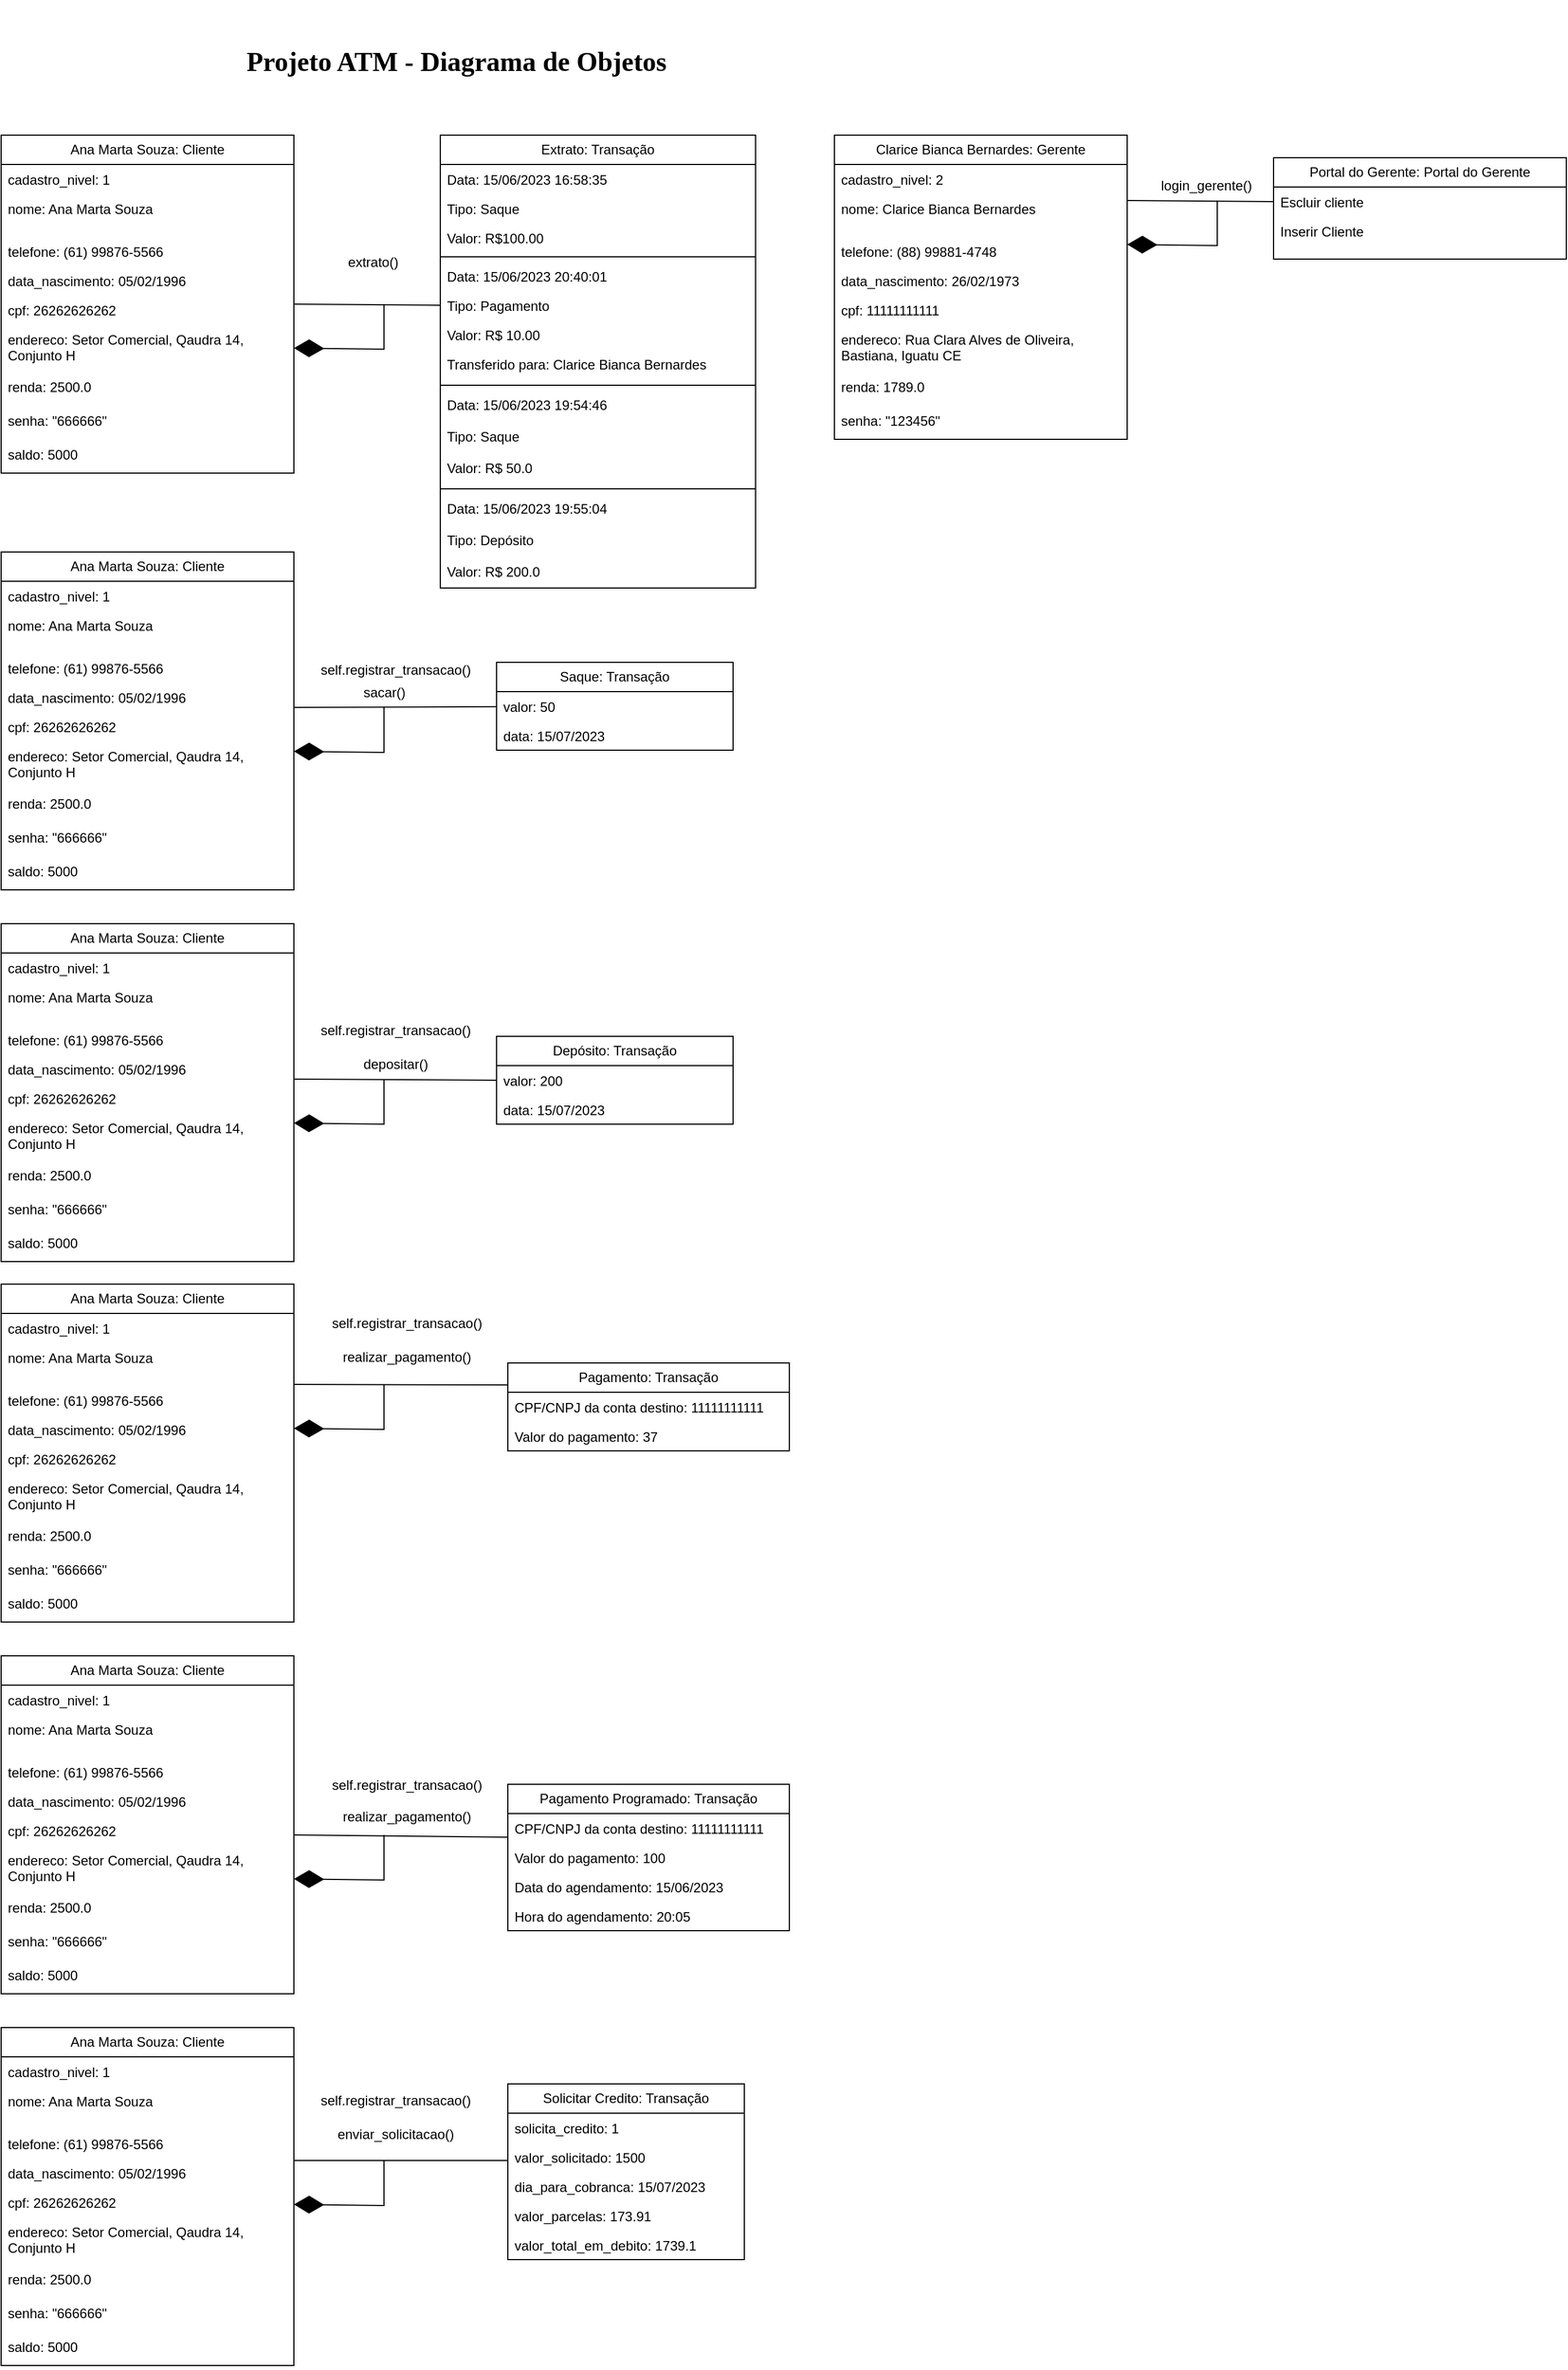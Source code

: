 <mxfile version="21.3.4" type="github">
  <diagram name="Página-1" id="adhc-KstXMqRdrv42Fe_">
    <mxGraphModel dx="1258" dy="483" grid="1" gridSize="10" guides="1" tooltips="1" connect="1" arrows="1" fold="1" page="1" pageScale="1" pageWidth="827" pageHeight="1169" math="0" shadow="0">
      <root>
        <mxCell id="0" />
        <mxCell id="1" parent="0" />
        <mxCell id="uddF3iHvP1fZJk8_ECZJ-1" value="Ana Marta Souza: Cliente" style="swimlane;fontStyle=0;childLayout=stackLayout;horizontal=1;startSize=26;fillColor=none;horizontalStack=0;resizeParent=1;resizeParentMax=0;resizeLast=0;collapsible=1;marginBottom=0;whiteSpace=wrap;html=1;" parent="1" vertex="1">
          <mxGeometry x="10" y="160" width="260" height="300" as="geometry" />
        </mxCell>
        <mxCell id="uddF3iHvP1fZJk8_ECZJ-2" value="cadastro_nivel: 1" style="text;strokeColor=none;fillColor=none;align=left;verticalAlign=top;spacingLeft=4;spacingRight=4;overflow=hidden;rotatable=0;points=[[0,0.5],[1,0.5]];portConstraint=eastwest;whiteSpace=wrap;html=1;" parent="uddF3iHvP1fZJk8_ECZJ-1" vertex="1">
          <mxGeometry y="26" width="260" height="26" as="geometry" />
        </mxCell>
        <mxCell id="uddF3iHvP1fZJk8_ECZJ-3" value="nome: Ana Marta Souza" style="text;strokeColor=none;fillColor=none;align=left;verticalAlign=top;spacingLeft=4;spacingRight=4;overflow=hidden;rotatable=0;points=[[0,0.5],[1,0.5]];portConstraint=eastwest;whiteSpace=wrap;html=1;" parent="uddF3iHvP1fZJk8_ECZJ-1" vertex="1">
          <mxGeometry y="52" width="260" height="38" as="geometry" />
        </mxCell>
        <mxCell id="uddF3iHvP1fZJk8_ECZJ-4" value="telefone: (61) 99876-5566" style="text;strokeColor=none;fillColor=none;align=left;verticalAlign=top;spacingLeft=4;spacingRight=4;overflow=hidden;rotatable=0;points=[[0,0.5],[1,0.5]];portConstraint=eastwest;whiteSpace=wrap;html=1;" parent="uddF3iHvP1fZJk8_ECZJ-1" vertex="1">
          <mxGeometry y="90" width="260" height="26" as="geometry" />
        </mxCell>
        <mxCell id="uddF3iHvP1fZJk8_ECZJ-5" value="data_nascimento: 05/02/1996" style="text;strokeColor=none;fillColor=none;align=left;verticalAlign=top;spacingLeft=4;spacingRight=4;overflow=hidden;rotatable=0;points=[[0,0.5],[1,0.5]];portConstraint=eastwest;whiteSpace=wrap;html=1;" parent="uddF3iHvP1fZJk8_ECZJ-1" vertex="1">
          <mxGeometry y="116" width="260" height="26" as="geometry" />
        </mxCell>
        <mxCell id="uddF3iHvP1fZJk8_ECZJ-6" value="cpf: 26262626262" style="text;strokeColor=none;fillColor=none;align=left;verticalAlign=top;spacingLeft=4;spacingRight=4;overflow=hidden;rotatable=0;points=[[0,0.5],[1,0.5]];portConstraint=eastwest;whiteSpace=wrap;html=1;" parent="uddF3iHvP1fZJk8_ECZJ-1" vertex="1">
          <mxGeometry y="142" width="260" height="26" as="geometry" />
        </mxCell>
        <mxCell id="XXJij9ZSD5ofC9QxEAx--56" value="endereco: Setor Comercial, Qaudra 14, Conjunto H" style="text;strokeColor=none;fillColor=none;align=left;verticalAlign=top;spacingLeft=4;spacingRight=4;overflow=hidden;rotatable=0;points=[[0,0.5],[1,0.5]];portConstraint=eastwest;whiteSpace=wrap;html=1;" vertex="1" parent="uddF3iHvP1fZJk8_ECZJ-1">
          <mxGeometry y="168" width="260" height="42" as="geometry" />
        </mxCell>
        <mxCell id="XXJij9ZSD5ofC9QxEAx--59" value="renda: 2500.0" style="text;strokeColor=none;fillColor=none;align=left;verticalAlign=top;spacingLeft=4;spacingRight=4;overflow=hidden;rotatable=0;points=[[0,0.5],[1,0.5]];portConstraint=eastwest;whiteSpace=wrap;html=1;" vertex="1" parent="uddF3iHvP1fZJk8_ECZJ-1">
          <mxGeometry y="210" width="260" height="30" as="geometry" />
        </mxCell>
        <mxCell id="XXJij9ZSD5ofC9QxEAx--61" value="senha: &quot;666666&quot;" style="text;strokeColor=none;fillColor=none;align=left;verticalAlign=top;spacingLeft=4;spacingRight=4;overflow=hidden;rotatable=0;points=[[0,0.5],[1,0.5]];portConstraint=eastwest;whiteSpace=wrap;html=1;" vertex="1" parent="uddF3iHvP1fZJk8_ECZJ-1">
          <mxGeometry y="240" width="260" height="30" as="geometry" />
        </mxCell>
        <mxCell id="XXJij9ZSD5ofC9QxEAx--69" value="saldo: 5000" style="text;strokeColor=none;fillColor=none;align=left;verticalAlign=top;spacingLeft=4;spacingRight=4;overflow=hidden;rotatable=0;points=[[0,0.5],[1,0.5]];portConstraint=eastwest;whiteSpace=wrap;html=1;" vertex="1" parent="uddF3iHvP1fZJk8_ECZJ-1">
          <mxGeometry y="270" width="260" height="30" as="geometry" />
        </mxCell>
        <mxCell id="uddF3iHvP1fZJk8_ECZJ-7" value="Solicitar Credito: Transação" style="swimlane;fontStyle=0;childLayout=stackLayout;horizontal=1;startSize=26;fillColor=none;horizontalStack=0;resizeParent=1;resizeParentMax=0;resizeLast=0;collapsible=1;marginBottom=0;whiteSpace=wrap;html=1;" parent="1" vertex="1">
          <mxGeometry x="460" y="1890" width="210" height="156" as="geometry" />
        </mxCell>
        <mxCell id="uddF3iHvP1fZJk8_ECZJ-11" value="solicita_credito: 1" style="text;strokeColor=none;fillColor=none;align=left;verticalAlign=top;spacingLeft=4;spacingRight=4;overflow=hidden;rotatable=0;points=[[0,0.5],[1,0.5]];portConstraint=eastwest;whiteSpace=wrap;html=1;" parent="uddF3iHvP1fZJk8_ECZJ-7" vertex="1">
          <mxGeometry y="26" width="210" height="26" as="geometry" />
        </mxCell>
        <mxCell id="uddF3iHvP1fZJk8_ECZJ-9" value="valor_solicitado: 1500" style="text;strokeColor=none;fillColor=none;align=left;verticalAlign=top;spacingLeft=4;spacingRight=4;overflow=hidden;rotatable=0;points=[[0,0.5],[1,0.5]];portConstraint=eastwest;whiteSpace=wrap;html=1;" parent="uddF3iHvP1fZJk8_ECZJ-7" vertex="1">
          <mxGeometry y="52" width="210" height="26" as="geometry" />
        </mxCell>
        <mxCell id="uddF3iHvP1fZJk8_ECZJ-10" value="dia_para_cobranca: 15/07/2023" style="text;strokeColor=none;fillColor=none;align=left;verticalAlign=top;spacingLeft=4;spacingRight=4;overflow=hidden;rotatable=0;points=[[0,0.5],[1,0.5]];portConstraint=eastwest;whiteSpace=wrap;html=1;" parent="uddF3iHvP1fZJk8_ECZJ-7" vertex="1">
          <mxGeometry y="78" width="210" height="26" as="geometry" />
        </mxCell>
        <mxCell id="uddF3iHvP1fZJk8_ECZJ-18" value="valor_parcelas: 173.91" style="text;strokeColor=none;fillColor=none;align=left;verticalAlign=top;spacingLeft=4;spacingRight=4;overflow=hidden;rotatable=0;points=[[0,0.5],[1,0.5]];portConstraint=eastwest;whiteSpace=wrap;html=1;" parent="uddF3iHvP1fZJk8_ECZJ-7" vertex="1">
          <mxGeometry y="104" width="210" height="26" as="geometry" />
        </mxCell>
        <mxCell id="XXJij9ZSD5ofC9QxEAx--80" value="valor_total_em_debito: 1739.1 " style="text;strokeColor=none;fillColor=none;align=left;verticalAlign=top;spacingLeft=4;spacingRight=4;overflow=hidden;rotatable=0;points=[[0,0.5],[1,0.5]];portConstraint=eastwest;whiteSpace=wrap;html=1;" vertex="1" parent="uddF3iHvP1fZJk8_ECZJ-7">
          <mxGeometry y="130" width="210" height="26" as="geometry" />
        </mxCell>
        <mxCell id="uddF3iHvP1fZJk8_ECZJ-44" value="&lt;font style=&quot;font-size: 24px;&quot;&gt;&lt;span id=&quot;page14R_mcid0&quot; class=&quot;markedContent&quot;&gt;&lt;/span&gt;&lt;font face=&quot;Times New Roman&quot;&gt;&lt;span id=&quot;page14R_mcid1&quot; class=&quot;markedContent&quot;&gt;&lt;br role=&quot;presentation&quot;&gt;&lt;b&gt;&lt;span dir=&quot;ltr&quot; role=&quot;presentation&quot; style=&quot;left: calc(var(--scale-factor)*222.90px); top: calc(var(--scale-factor)*69.41px); transform: scaleX(0.9);&quot;&gt;Projeto ATM - Diagrama&lt;/span&gt;&lt;/b&gt;&lt;/span&gt;&lt;span id=&quot;page14R_mcid2&quot; class=&quot;markedContent&quot;&gt;&lt;b&gt;&lt;span dir=&quot;ltr&quot; role=&quot;presentation&quot; style=&quot;left: calc(var(--scale-factor)*275.97px); top: calc(var(--scale-factor)*85.97px); transform: scaleX(0.923);&quot;&gt; de Objetos&lt;br&gt;&lt;/span&gt;&lt;/b&gt;&lt;/span&gt;&lt;/font&gt;&lt;/font&gt;" style="text;html=1;align=center;verticalAlign=middle;resizable=0;points=[];autosize=1;strokeColor=none;fillColor=none;" parent="1" vertex="1">
          <mxGeometry x="214" y="40" width="400" height="80" as="geometry" />
        </mxCell>
        <mxCell id="XXJij9ZSD5ofC9QxEAx--70" value="Extrato: Transação" style="swimlane;fontStyle=0;childLayout=stackLayout;horizontal=1;startSize=26;fillColor=none;horizontalStack=0;resizeParent=1;resizeParentMax=0;resizeLast=0;collapsible=1;marginBottom=0;whiteSpace=wrap;html=1;" vertex="1" parent="1">
          <mxGeometry x="400" y="160" width="280" height="402" as="geometry" />
        </mxCell>
        <mxCell id="XXJij9ZSD5ofC9QxEAx--71" value="Data: 15/06/2023 16:58:35" style="text;strokeColor=none;fillColor=none;align=left;verticalAlign=top;spacingLeft=4;spacingRight=4;overflow=hidden;rotatable=0;points=[[0,0.5],[1,0.5]];portConstraint=eastwest;whiteSpace=wrap;html=1;" vertex="1" parent="XXJij9ZSD5ofC9QxEAx--70">
          <mxGeometry y="26" width="280" height="26" as="geometry" />
        </mxCell>
        <mxCell id="XXJij9ZSD5ofC9QxEAx--72" value="Tipo: Saque" style="text;strokeColor=none;fillColor=none;align=left;verticalAlign=top;spacingLeft=4;spacingRight=4;overflow=hidden;rotatable=0;points=[[0,0.5],[1,0.5]];portConstraint=eastwest;whiteSpace=wrap;html=1;" vertex="1" parent="XXJij9ZSD5ofC9QxEAx--70">
          <mxGeometry y="52" width="280" height="26" as="geometry" />
        </mxCell>
        <mxCell id="XXJij9ZSD5ofC9QxEAx--73" value="Valor: R$100.00" style="text;strokeColor=none;fillColor=none;align=left;verticalAlign=top;spacingLeft=4;spacingRight=4;overflow=hidden;rotatable=0;points=[[0,0.5],[1,0.5]];portConstraint=eastwest;whiteSpace=wrap;html=1;" vertex="1" parent="XXJij9ZSD5ofC9QxEAx--70">
          <mxGeometry y="78" width="280" height="26" as="geometry" />
        </mxCell>
        <mxCell id="XXJij9ZSD5ofC9QxEAx--79" value="" style="line;strokeWidth=1;fillColor=none;align=left;verticalAlign=middle;spacingTop=-1;spacingLeft=3;spacingRight=3;rotatable=0;labelPosition=right;points=[];portConstraint=eastwest;strokeColor=inherit;" vertex="1" parent="XXJij9ZSD5ofC9QxEAx--70">
          <mxGeometry y="104" width="280" height="8" as="geometry" />
        </mxCell>
        <mxCell id="XXJij9ZSD5ofC9QxEAx--75" value="Data: 15/06/2023 20:40:01" style="text;strokeColor=none;fillColor=none;align=left;verticalAlign=top;spacingLeft=4;spacingRight=4;overflow=hidden;rotatable=0;points=[[0,0.5],[1,0.5]];portConstraint=eastwest;whiteSpace=wrap;html=1;" vertex="1" parent="XXJij9ZSD5ofC9QxEAx--70">
          <mxGeometry y="112" width="280" height="26" as="geometry" />
        </mxCell>
        <mxCell id="XXJij9ZSD5ofC9QxEAx--76" value="Tipo: Pagamento" style="text;strokeColor=none;fillColor=none;align=left;verticalAlign=top;spacingLeft=4;spacingRight=4;overflow=hidden;rotatable=0;points=[[0,0.5],[1,0.5]];portConstraint=eastwest;whiteSpace=wrap;html=1;" vertex="1" parent="XXJij9ZSD5ofC9QxEAx--70">
          <mxGeometry y="138" width="280" height="26" as="geometry" />
        </mxCell>
        <mxCell id="XXJij9ZSD5ofC9QxEAx--77" value="Valor: R$ 10.00" style="text;strokeColor=none;fillColor=none;align=left;verticalAlign=top;spacingLeft=4;spacingRight=4;overflow=hidden;rotatable=0;points=[[0,0.5],[1,0.5]];portConstraint=eastwest;whiteSpace=wrap;html=1;" vertex="1" parent="XXJij9ZSD5ofC9QxEAx--70">
          <mxGeometry y="164" width="280" height="26" as="geometry" />
        </mxCell>
        <mxCell id="XXJij9ZSD5ofC9QxEAx--78" value="&lt;div&gt;Transferido para: Clarice Bianca Bernardes&lt;br&gt;&lt;/div&gt;" style="text;strokeColor=none;fillColor=none;align=left;verticalAlign=top;spacingLeft=4;spacingRight=4;overflow=hidden;rotatable=0;points=[[0,0.5],[1,0.5]];portConstraint=eastwest;whiteSpace=wrap;html=1;" vertex="1" parent="XXJij9ZSD5ofC9QxEAx--70">
          <mxGeometry y="190" width="280" height="28" as="geometry" />
        </mxCell>
        <mxCell id="XXJij9ZSD5ofC9QxEAx--90" value="" style="line;strokeWidth=1;fillColor=none;align=left;verticalAlign=middle;spacingTop=-1;spacingLeft=3;spacingRight=3;rotatable=0;labelPosition=right;points=[];portConstraint=eastwest;strokeColor=inherit;" vertex="1" parent="XXJij9ZSD5ofC9QxEAx--70">
          <mxGeometry y="218" width="280" height="8" as="geometry" />
        </mxCell>
        <mxCell id="XXJij9ZSD5ofC9QxEAx--87" value="Data: 15/06/2023 19:54:46" style="text;strokeColor=none;fillColor=none;align=left;verticalAlign=top;spacingLeft=4;spacingRight=4;overflow=hidden;rotatable=0;points=[[0,0.5],[1,0.5]];portConstraint=eastwest;whiteSpace=wrap;html=1;" vertex="1" parent="XXJij9ZSD5ofC9QxEAx--70">
          <mxGeometry y="226" width="280" height="28" as="geometry" />
        </mxCell>
        <mxCell id="XXJij9ZSD5ofC9QxEAx--88" value="Tipo: Saque" style="text;strokeColor=none;fillColor=none;align=left;verticalAlign=top;spacingLeft=4;spacingRight=4;overflow=hidden;rotatable=0;points=[[0,0.5],[1,0.5]];portConstraint=eastwest;whiteSpace=wrap;html=1;" vertex="1" parent="XXJij9ZSD5ofC9QxEAx--70">
          <mxGeometry y="254" width="280" height="28" as="geometry" />
        </mxCell>
        <mxCell id="XXJij9ZSD5ofC9QxEAx--89" value="Valor: R$ 50.0" style="text;strokeColor=none;fillColor=none;align=left;verticalAlign=top;spacingLeft=4;spacingRight=4;overflow=hidden;rotatable=0;points=[[0,0.5],[1,0.5]];portConstraint=eastwest;whiteSpace=wrap;html=1;" vertex="1" parent="XXJij9ZSD5ofC9QxEAx--70">
          <mxGeometry y="282" width="280" height="28" as="geometry" />
        </mxCell>
        <mxCell id="XXJij9ZSD5ofC9QxEAx--97" value="" style="line;strokeWidth=1;fillColor=none;align=left;verticalAlign=middle;spacingTop=-1;spacingLeft=3;spacingRight=3;rotatable=0;labelPosition=right;points=[];portConstraint=eastwest;strokeColor=inherit;" vertex="1" parent="XXJij9ZSD5ofC9QxEAx--70">
          <mxGeometry y="310" width="280" height="8" as="geometry" />
        </mxCell>
        <mxCell id="XXJij9ZSD5ofC9QxEAx--94" value="Data: 15/06/2023 19:55:04" style="text;strokeColor=none;fillColor=none;align=left;verticalAlign=top;spacingLeft=4;spacingRight=4;overflow=hidden;rotatable=0;points=[[0,0.5],[1,0.5]];portConstraint=eastwest;whiteSpace=wrap;html=1;" vertex="1" parent="XXJij9ZSD5ofC9QxEAx--70">
          <mxGeometry y="318" width="280" height="28" as="geometry" />
        </mxCell>
        <mxCell id="XXJij9ZSD5ofC9QxEAx--95" value="Tipo: Depósito" style="text;strokeColor=none;fillColor=none;align=left;verticalAlign=top;spacingLeft=4;spacingRight=4;overflow=hidden;rotatable=0;points=[[0,0.5],[1,0.5]];portConstraint=eastwest;whiteSpace=wrap;html=1;" vertex="1" parent="XXJij9ZSD5ofC9QxEAx--70">
          <mxGeometry y="346" width="280" height="28" as="geometry" />
        </mxCell>
        <mxCell id="XXJij9ZSD5ofC9QxEAx--96" value="Valor: R$ 200.0" style="text;strokeColor=none;fillColor=none;align=left;verticalAlign=top;spacingLeft=4;spacingRight=4;overflow=hidden;rotatable=0;points=[[0,0.5],[1,0.5]];portConstraint=eastwest;whiteSpace=wrap;html=1;" vertex="1" parent="XXJij9ZSD5ofC9QxEAx--70">
          <mxGeometry y="374" width="280" height="28" as="geometry" />
        </mxCell>
        <mxCell id="XXJij9ZSD5ofC9QxEAx--81" value="Saque: Transação" style="swimlane;fontStyle=0;childLayout=stackLayout;horizontal=1;startSize=26;fillColor=none;horizontalStack=0;resizeParent=1;resizeParentMax=0;resizeLast=0;collapsible=1;marginBottom=0;whiteSpace=wrap;html=1;" vertex="1" parent="1">
          <mxGeometry x="450" y="628" width="210" height="78" as="geometry" />
        </mxCell>
        <mxCell id="XXJij9ZSD5ofC9QxEAx--82" value="valor: 50" style="text;strokeColor=none;fillColor=none;align=left;verticalAlign=top;spacingLeft=4;spacingRight=4;overflow=hidden;rotatable=0;points=[[0,0.5],[1,0.5]];portConstraint=eastwest;whiteSpace=wrap;html=1;" vertex="1" parent="XXJij9ZSD5ofC9QxEAx--81">
          <mxGeometry y="26" width="210" height="26" as="geometry" />
        </mxCell>
        <mxCell id="XXJij9ZSD5ofC9QxEAx--84" value="data: 15/07/2023" style="text;strokeColor=none;fillColor=none;align=left;verticalAlign=top;spacingLeft=4;spacingRight=4;overflow=hidden;rotatable=0;points=[[0,0.5],[1,0.5]];portConstraint=eastwest;whiteSpace=wrap;html=1;" vertex="1" parent="XXJij9ZSD5ofC9QxEAx--81">
          <mxGeometry y="52" width="210" height="26" as="geometry" />
        </mxCell>
        <mxCell id="XXJij9ZSD5ofC9QxEAx--91" value="Depósito: Transação" style="swimlane;fontStyle=0;childLayout=stackLayout;horizontal=1;startSize=26;fillColor=none;horizontalStack=0;resizeParent=1;resizeParentMax=0;resizeLast=0;collapsible=1;marginBottom=0;whiteSpace=wrap;html=1;" vertex="1" parent="1">
          <mxGeometry x="450" y="960" width="210" height="78" as="geometry" />
        </mxCell>
        <mxCell id="XXJij9ZSD5ofC9QxEAx--92" value="valor: 200" style="text;strokeColor=none;fillColor=none;align=left;verticalAlign=top;spacingLeft=4;spacingRight=4;overflow=hidden;rotatable=0;points=[[0,0.5],[1,0.5]];portConstraint=eastwest;whiteSpace=wrap;html=1;" vertex="1" parent="XXJij9ZSD5ofC9QxEAx--91">
          <mxGeometry y="26" width="210" height="26" as="geometry" />
        </mxCell>
        <mxCell id="XXJij9ZSD5ofC9QxEAx--93" value="data: 15/07/2023" style="text;strokeColor=none;fillColor=none;align=left;verticalAlign=top;spacingLeft=4;spacingRight=4;overflow=hidden;rotatable=0;points=[[0,0.5],[1,0.5]];portConstraint=eastwest;whiteSpace=wrap;html=1;" vertex="1" parent="XXJij9ZSD5ofC9QxEAx--91">
          <mxGeometry y="52" width="210" height="26" as="geometry" />
        </mxCell>
        <mxCell id="XXJij9ZSD5ofC9QxEAx--98" value="Pagamento: Transação" style="swimlane;fontStyle=0;childLayout=stackLayout;horizontal=1;startSize=26;fillColor=none;horizontalStack=0;resizeParent=1;resizeParentMax=0;resizeLast=0;collapsible=1;marginBottom=0;whiteSpace=wrap;html=1;" vertex="1" parent="1">
          <mxGeometry x="460" y="1250" width="250" height="78" as="geometry" />
        </mxCell>
        <mxCell id="XXJij9ZSD5ofC9QxEAx--99" value="CPF/CNPJ da conta destino: 11111111111" style="text;strokeColor=none;fillColor=none;align=left;verticalAlign=top;spacingLeft=4;spacingRight=4;overflow=hidden;rotatable=0;points=[[0,0.5],[1,0.5]];portConstraint=eastwest;whiteSpace=wrap;html=1;" vertex="1" parent="XXJij9ZSD5ofC9QxEAx--98">
          <mxGeometry y="26" width="250" height="26" as="geometry" />
        </mxCell>
        <mxCell id="XXJij9ZSD5ofC9QxEAx--100" value="Valor do pagamento: 37" style="text;strokeColor=none;fillColor=none;align=left;verticalAlign=top;spacingLeft=4;spacingRight=4;overflow=hidden;rotatable=0;points=[[0,0.5],[1,0.5]];portConstraint=eastwest;whiteSpace=wrap;html=1;" vertex="1" parent="XXJij9ZSD5ofC9QxEAx--98">
          <mxGeometry y="52" width="250" height="26" as="geometry" />
        </mxCell>
        <mxCell id="XXJij9ZSD5ofC9QxEAx--101" value="Pagamento Programado: Transação" style="swimlane;fontStyle=0;childLayout=stackLayout;horizontal=1;startSize=26;fillColor=none;horizontalStack=0;resizeParent=1;resizeParentMax=0;resizeLast=0;collapsible=1;marginBottom=0;whiteSpace=wrap;html=1;" vertex="1" parent="1">
          <mxGeometry x="460" y="1624" width="250" height="130" as="geometry" />
        </mxCell>
        <mxCell id="XXJij9ZSD5ofC9QxEAx--102" value="CPF/CNPJ da conta destino: 11111111111" style="text;strokeColor=none;fillColor=none;align=left;verticalAlign=top;spacingLeft=4;spacingRight=4;overflow=hidden;rotatable=0;points=[[0,0.5],[1,0.5]];portConstraint=eastwest;whiteSpace=wrap;html=1;" vertex="1" parent="XXJij9ZSD5ofC9QxEAx--101">
          <mxGeometry y="26" width="250" height="26" as="geometry" />
        </mxCell>
        <mxCell id="XXJij9ZSD5ofC9QxEAx--103" value="Valor do pagamento: 100" style="text;strokeColor=none;fillColor=none;align=left;verticalAlign=top;spacingLeft=4;spacingRight=4;overflow=hidden;rotatable=0;points=[[0,0.5],[1,0.5]];portConstraint=eastwest;whiteSpace=wrap;html=1;" vertex="1" parent="XXJij9ZSD5ofC9QxEAx--101">
          <mxGeometry y="52" width="250" height="26" as="geometry" />
        </mxCell>
        <mxCell id="XXJij9ZSD5ofC9QxEAx--104" value="Data do agendamento: 15/06/2023" style="text;strokeColor=none;fillColor=none;align=left;verticalAlign=top;spacingLeft=4;spacingRight=4;overflow=hidden;rotatable=0;points=[[0,0.5],[1,0.5]];portConstraint=eastwest;whiteSpace=wrap;html=1;" vertex="1" parent="XXJij9ZSD5ofC9QxEAx--101">
          <mxGeometry y="78" width="250" height="26" as="geometry" />
        </mxCell>
        <mxCell id="XXJij9ZSD5ofC9QxEAx--105" value="Hora do agendamento: 20:05" style="text;strokeColor=none;fillColor=none;align=left;verticalAlign=top;spacingLeft=4;spacingRight=4;overflow=hidden;rotatable=0;points=[[0,0.5],[1,0.5]];portConstraint=eastwest;whiteSpace=wrap;html=1;" vertex="1" parent="XXJij9ZSD5ofC9QxEAx--101">
          <mxGeometry y="104" width="250" height="26" as="geometry" />
        </mxCell>
        <mxCell id="XXJij9ZSD5ofC9QxEAx--106" value="Ana Marta Souza: Cliente" style="swimlane;fontStyle=0;childLayout=stackLayout;horizontal=1;startSize=26;fillColor=none;horizontalStack=0;resizeParent=1;resizeParentMax=0;resizeLast=0;collapsible=1;marginBottom=0;whiteSpace=wrap;html=1;" vertex="1" parent="1">
          <mxGeometry x="10" y="530" width="260" height="300" as="geometry" />
        </mxCell>
        <mxCell id="XXJij9ZSD5ofC9QxEAx--107" value="cadastro_nivel: 1" style="text;strokeColor=none;fillColor=none;align=left;verticalAlign=top;spacingLeft=4;spacingRight=4;overflow=hidden;rotatable=0;points=[[0,0.5],[1,0.5]];portConstraint=eastwest;whiteSpace=wrap;html=1;" vertex="1" parent="XXJij9ZSD5ofC9QxEAx--106">
          <mxGeometry y="26" width="260" height="26" as="geometry" />
        </mxCell>
        <mxCell id="XXJij9ZSD5ofC9QxEAx--108" value="nome: Ana Marta Souza" style="text;strokeColor=none;fillColor=none;align=left;verticalAlign=top;spacingLeft=4;spacingRight=4;overflow=hidden;rotatable=0;points=[[0,0.5],[1,0.5]];portConstraint=eastwest;whiteSpace=wrap;html=1;" vertex="1" parent="XXJij9ZSD5ofC9QxEAx--106">
          <mxGeometry y="52" width="260" height="38" as="geometry" />
        </mxCell>
        <mxCell id="XXJij9ZSD5ofC9QxEAx--109" value="telefone: (61) 99876-5566" style="text;strokeColor=none;fillColor=none;align=left;verticalAlign=top;spacingLeft=4;spacingRight=4;overflow=hidden;rotatable=0;points=[[0,0.5],[1,0.5]];portConstraint=eastwest;whiteSpace=wrap;html=1;" vertex="1" parent="XXJij9ZSD5ofC9QxEAx--106">
          <mxGeometry y="90" width="260" height="26" as="geometry" />
        </mxCell>
        <mxCell id="XXJij9ZSD5ofC9QxEAx--110" value="data_nascimento: 05/02/1996" style="text;strokeColor=none;fillColor=none;align=left;verticalAlign=top;spacingLeft=4;spacingRight=4;overflow=hidden;rotatable=0;points=[[0,0.5],[1,0.5]];portConstraint=eastwest;whiteSpace=wrap;html=1;" vertex="1" parent="XXJij9ZSD5ofC9QxEAx--106">
          <mxGeometry y="116" width="260" height="26" as="geometry" />
        </mxCell>
        <mxCell id="XXJij9ZSD5ofC9QxEAx--111" value="cpf: 26262626262" style="text;strokeColor=none;fillColor=none;align=left;verticalAlign=top;spacingLeft=4;spacingRight=4;overflow=hidden;rotatable=0;points=[[0,0.5],[1,0.5]];portConstraint=eastwest;whiteSpace=wrap;html=1;" vertex="1" parent="XXJij9ZSD5ofC9QxEAx--106">
          <mxGeometry y="142" width="260" height="26" as="geometry" />
        </mxCell>
        <mxCell id="XXJij9ZSD5ofC9QxEAx--112" value="endereco: Setor Comercial, Qaudra 14, Conjunto H" style="text;strokeColor=none;fillColor=none;align=left;verticalAlign=top;spacingLeft=4;spacingRight=4;overflow=hidden;rotatable=0;points=[[0,0.5],[1,0.5]];portConstraint=eastwest;whiteSpace=wrap;html=1;" vertex="1" parent="XXJij9ZSD5ofC9QxEAx--106">
          <mxGeometry y="168" width="260" height="42" as="geometry" />
        </mxCell>
        <mxCell id="XXJij9ZSD5ofC9QxEAx--113" value="renda: 2500.0" style="text;strokeColor=none;fillColor=none;align=left;verticalAlign=top;spacingLeft=4;spacingRight=4;overflow=hidden;rotatable=0;points=[[0,0.5],[1,0.5]];portConstraint=eastwest;whiteSpace=wrap;html=1;" vertex="1" parent="XXJij9ZSD5ofC9QxEAx--106">
          <mxGeometry y="210" width="260" height="30" as="geometry" />
        </mxCell>
        <mxCell id="XXJij9ZSD5ofC9QxEAx--114" value="senha: &quot;666666&quot;" style="text;strokeColor=none;fillColor=none;align=left;verticalAlign=top;spacingLeft=4;spacingRight=4;overflow=hidden;rotatable=0;points=[[0,0.5],[1,0.5]];portConstraint=eastwest;whiteSpace=wrap;html=1;" vertex="1" parent="XXJij9ZSD5ofC9QxEAx--106">
          <mxGeometry y="240" width="260" height="30" as="geometry" />
        </mxCell>
        <mxCell id="XXJij9ZSD5ofC9QxEAx--115" value="saldo: 5000" style="text;strokeColor=none;fillColor=none;align=left;verticalAlign=top;spacingLeft=4;spacingRight=4;overflow=hidden;rotatable=0;points=[[0,0.5],[1,0.5]];portConstraint=eastwest;whiteSpace=wrap;html=1;" vertex="1" parent="XXJij9ZSD5ofC9QxEAx--106">
          <mxGeometry y="270" width="260" height="30" as="geometry" />
        </mxCell>
        <mxCell id="XXJij9ZSD5ofC9QxEAx--116" value="Ana Marta Souza: Cliente" style="swimlane;fontStyle=0;childLayout=stackLayout;horizontal=1;startSize=26;fillColor=none;horizontalStack=0;resizeParent=1;resizeParentMax=0;resizeLast=0;collapsible=1;marginBottom=0;whiteSpace=wrap;html=1;" vertex="1" parent="1">
          <mxGeometry x="10" y="860" width="260" height="300" as="geometry" />
        </mxCell>
        <mxCell id="XXJij9ZSD5ofC9QxEAx--117" value="cadastro_nivel: 1" style="text;strokeColor=none;fillColor=none;align=left;verticalAlign=top;spacingLeft=4;spacingRight=4;overflow=hidden;rotatable=0;points=[[0,0.5],[1,0.5]];portConstraint=eastwest;whiteSpace=wrap;html=1;" vertex="1" parent="XXJij9ZSD5ofC9QxEAx--116">
          <mxGeometry y="26" width="260" height="26" as="geometry" />
        </mxCell>
        <mxCell id="XXJij9ZSD5ofC9QxEAx--118" value="nome: Ana Marta Souza" style="text;strokeColor=none;fillColor=none;align=left;verticalAlign=top;spacingLeft=4;spacingRight=4;overflow=hidden;rotatable=0;points=[[0,0.5],[1,0.5]];portConstraint=eastwest;whiteSpace=wrap;html=1;" vertex="1" parent="XXJij9ZSD5ofC9QxEAx--116">
          <mxGeometry y="52" width="260" height="38" as="geometry" />
        </mxCell>
        <mxCell id="XXJij9ZSD5ofC9QxEAx--119" value="telefone: (61) 99876-5566" style="text;strokeColor=none;fillColor=none;align=left;verticalAlign=top;spacingLeft=4;spacingRight=4;overflow=hidden;rotatable=0;points=[[0,0.5],[1,0.5]];portConstraint=eastwest;whiteSpace=wrap;html=1;" vertex="1" parent="XXJij9ZSD5ofC9QxEAx--116">
          <mxGeometry y="90" width="260" height="26" as="geometry" />
        </mxCell>
        <mxCell id="XXJij9ZSD5ofC9QxEAx--120" value="data_nascimento: 05/02/1996" style="text;strokeColor=none;fillColor=none;align=left;verticalAlign=top;spacingLeft=4;spacingRight=4;overflow=hidden;rotatable=0;points=[[0,0.5],[1,0.5]];portConstraint=eastwest;whiteSpace=wrap;html=1;" vertex="1" parent="XXJij9ZSD5ofC9QxEAx--116">
          <mxGeometry y="116" width="260" height="26" as="geometry" />
        </mxCell>
        <mxCell id="XXJij9ZSD5ofC9QxEAx--121" value="cpf: 26262626262" style="text;strokeColor=none;fillColor=none;align=left;verticalAlign=top;spacingLeft=4;spacingRight=4;overflow=hidden;rotatable=0;points=[[0,0.5],[1,0.5]];portConstraint=eastwest;whiteSpace=wrap;html=1;" vertex="1" parent="XXJij9ZSD5ofC9QxEAx--116">
          <mxGeometry y="142" width="260" height="26" as="geometry" />
        </mxCell>
        <mxCell id="XXJij9ZSD5ofC9QxEAx--122" value="endereco: Setor Comercial, Qaudra 14, Conjunto H" style="text;strokeColor=none;fillColor=none;align=left;verticalAlign=top;spacingLeft=4;spacingRight=4;overflow=hidden;rotatable=0;points=[[0,0.5],[1,0.5]];portConstraint=eastwest;whiteSpace=wrap;html=1;" vertex="1" parent="XXJij9ZSD5ofC9QxEAx--116">
          <mxGeometry y="168" width="260" height="42" as="geometry" />
        </mxCell>
        <mxCell id="XXJij9ZSD5ofC9QxEAx--123" value="renda: 2500.0" style="text;strokeColor=none;fillColor=none;align=left;verticalAlign=top;spacingLeft=4;spacingRight=4;overflow=hidden;rotatable=0;points=[[0,0.5],[1,0.5]];portConstraint=eastwest;whiteSpace=wrap;html=1;" vertex="1" parent="XXJij9ZSD5ofC9QxEAx--116">
          <mxGeometry y="210" width="260" height="30" as="geometry" />
        </mxCell>
        <mxCell id="XXJij9ZSD5ofC9QxEAx--124" value="senha: &quot;666666&quot;" style="text;strokeColor=none;fillColor=none;align=left;verticalAlign=top;spacingLeft=4;spacingRight=4;overflow=hidden;rotatable=0;points=[[0,0.5],[1,0.5]];portConstraint=eastwest;whiteSpace=wrap;html=1;" vertex="1" parent="XXJij9ZSD5ofC9QxEAx--116">
          <mxGeometry y="240" width="260" height="30" as="geometry" />
        </mxCell>
        <mxCell id="XXJij9ZSD5ofC9QxEAx--125" value="saldo: 5000" style="text;strokeColor=none;fillColor=none;align=left;verticalAlign=top;spacingLeft=4;spacingRight=4;overflow=hidden;rotatable=0;points=[[0,0.5],[1,0.5]];portConstraint=eastwest;whiteSpace=wrap;html=1;" vertex="1" parent="XXJij9ZSD5ofC9QxEAx--116">
          <mxGeometry y="270" width="260" height="30" as="geometry" />
        </mxCell>
        <mxCell id="XXJij9ZSD5ofC9QxEAx--127" value="Ana Marta Souza: Cliente" style="swimlane;fontStyle=0;childLayout=stackLayout;horizontal=1;startSize=26;fillColor=none;horizontalStack=0;resizeParent=1;resizeParentMax=0;resizeLast=0;collapsible=1;marginBottom=0;whiteSpace=wrap;html=1;" vertex="1" parent="1">
          <mxGeometry x="10" y="1180" width="260" height="300" as="geometry" />
        </mxCell>
        <mxCell id="XXJij9ZSD5ofC9QxEAx--128" value="cadastro_nivel: 1" style="text;strokeColor=none;fillColor=none;align=left;verticalAlign=top;spacingLeft=4;spacingRight=4;overflow=hidden;rotatable=0;points=[[0,0.5],[1,0.5]];portConstraint=eastwest;whiteSpace=wrap;html=1;" vertex="1" parent="XXJij9ZSD5ofC9QxEAx--127">
          <mxGeometry y="26" width="260" height="26" as="geometry" />
        </mxCell>
        <mxCell id="XXJij9ZSD5ofC9QxEAx--129" value="nome: Ana Marta Souza" style="text;strokeColor=none;fillColor=none;align=left;verticalAlign=top;spacingLeft=4;spacingRight=4;overflow=hidden;rotatable=0;points=[[0,0.5],[1,0.5]];portConstraint=eastwest;whiteSpace=wrap;html=1;" vertex="1" parent="XXJij9ZSD5ofC9QxEAx--127">
          <mxGeometry y="52" width="260" height="38" as="geometry" />
        </mxCell>
        <mxCell id="XXJij9ZSD5ofC9QxEAx--130" value="telefone: (61) 99876-5566" style="text;strokeColor=none;fillColor=none;align=left;verticalAlign=top;spacingLeft=4;spacingRight=4;overflow=hidden;rotatable=0;points=[[0,0.5],[1,0.5]];portConstraint=eastwest;whiteSpace=wrap;html=1;" vertex="1" parent="XXJij9ZSD5ofC9QxEAx--127">
          <mxGeometry y="90" width="260" height="26" as="geometry" />
        </mxCell>
        <mxCell id="XXJij9ZSD5ofC9QxEAx--131" value="data_nascimento: 05/02/1996" style="text;strokeColor=none;fillColor=none;align=left;verticalAlign=top;spacingLeft=4;spacingRight=4;overflow=hidden;rotatable=0;points=[[0,0.5],[1,0.5]];portConstraint=eastwest;whiteSpace=wrap;html=1;" vertex="1" parent="XXJij9ZSD5ofC9QxEAx--127">
          <mxGeometry y="116" width="260" height="26" as="geometry" />
        </mxCell>
        <mxCell id="XXJij9ZSD5ofC9QxEAx--132" value="cpf: 26262626262" style="text;strokeColor=none;fillColor=none;align=left;verticalAlign=top;spacingLeft=4;spacingRight=4;overflow=hidden;rotatable=0;points=[[0,0.5],[1,0.5]];portConstraint=eastwest;whiteSpace=wrap;html=1;" vertex="1" parent="XXJij9ZSD5ofC9QxEAx--127">
          <mxGeometry y="142" width="260" height="26" as="geometry" />
        </mxCell>
        <mxCell id="XXJij9ZSD5ofC9QxEAx--133" value="endereco: Setor Comercial, Qaudra 14, Conjunto H" style="text;strokeColor=none;fillColor=none;align=left;verticalAlign=top;spacingLeft=4;spacingRight=4;overflow=hidden;rotatable=0;points=[[0,0.5],[1,0.5]];portConstraint=eastwest;whiteSpace=wrap;html=1;" vertex="1" parent="XXJij9ZSD5ofC9QxEAx--127">
          <mxGeometry y="168" width="260" height="42" as="geometry" />
        </mxCell>
        <mxCell id="XXJij9ZSD5ofC9QxEAx--134" value="renda: 2500.0" style="text;strokeColor=none;fillColor=none;align=left;verticalAlign=top;spacingLeft=4;spacingRight=4;overflow=hidden;rotatable=0;points=[[0,0.5],[1,0.5]];portConstraint=eastwest;whiteSpace=wrap;html=1;" vertex="1" parent="XXJij9ZSD5ofC9QxEAx--127">
          <mxGeometry y="210" width="260" height="30" as="geometry" />
        </mxCell>
        <mxCell id="XXJij9ZSD5ofC9QxEAx--135" value="senha: &quot;666666&quot;" style="text;strokeColor=none;fillColor=none;align=left;verticalAlign=top;spacingLeft=4;spacingRight=4;overflow=hidden;rotatable=0;points=[[0,0.5],[1,0.5]];portConstraint=eastwest;whiteSpace=wrap;html=1;" vertex="1" parent="XXJij9ZSD5ofC9QxEAx--127">
          <mxGeometry y="240" width="260" height="30" as="geometry" />
        </mxCell>
        <mxCell id="XXJij9ZSD5ofC9QxEAx--136" value="saldo: 5000" style="text;strokeColor=none;fillColor=none;align=left;verticalAlign=top;spacingLeft=4;spacingRight=4;overflow=hidden;rotatable=0;points=[[0,0.5],[1,0.5]];portConstraint=eastwest;whiteSpace=wrap;html=1;" vertex="1" parent="XXJij9ZSD5ofC9QxEAx--127">
          <mxGeometry y="270" width="260" height="30" as="geometry" />
        </mxCell>
        <mxCell id="XXJij9ZSD5ofC9QxEAx--137" value="Ana Marta Souza: Cliente" style="swimlane;fontStyle=0;childLayout=stackLayout;horizontal=1;startSize=26;fillColor=none;horizontalStack=0;resizeParent=1;resizeParentMax=0;resizeLast=0;collapsible=1;marginBottom=0;whiteSpace=wrap;html=1;" vertex="1" parent="1">
          <mxGeometry x="10" y="1510" width="260" height="300" as="geometry" />
        </mxCell>
        <mxCell id="XXJij9ZSD5ofC9QxEAx--138" value="cadastro_nivel: 1" style="text;strokeColor=none;fillColor=none;align=left;verticalAlign=top;spacingLeft=4;spacingRight=4;overflow=hidden;rotatable=0;points=[[0,0.5],[1,0.5]];portConstraint=eastwest;whiteSpace=wrap;html=1;" vertex="1" parent="XXJij9ZSD5ofC9QxEAx--137">
          <mxGeometry y="26" width="260" height="26" as="geometry" />
        </mxCell>
        <mxCell id="XXJij9ZSD5ofC9QxEAx--139" value="nome: Ana Marta Souza" style="text;strokeColor=none;fillColor=none;align=left;verticalAlign=top;spacingLeft=4;spacingRight=4;overflow=hidden;rotatable=0;points=[[0,0.5],[1,0.5]];portConstraint=eastwest;whiteSpace=wrap;html=1;" vertex="1" parent="XXJij9ZSD5ofC9QxEAx--137">
          <mxGeometry y="52" width="260" height="38" as="geometry" />
        </mxCell>
        <mxCell id="XXJij9ZSD5ofC9QxEAx--140" value="telefone: (61) 99876-5566" style="text;strokeColor=none;fillColor=none;align=left;verticalAlign=top;spacingLeft=4;spacingRight=4;overflow=hidden;rotatable=0;points=[[0,0.5],[1,0.5]];portConstraint=eastwest;whiteSpace=wrap;html=1;" vertex="1" parent="XXJij9ZSD5ofC9QxEAx--137">
          <mxGeometry y="90" width="260" height="26" as="geometry" />
        </mxCell>
        <mxCell id="XXJij9ZSD5ofC9QxEAx--141" value="data_nascimento: 05/02/1996" style="text;strokeColor=none;fillColor=none;align=left;verticalAlign=top;spacingLeft=4;spacingRight=4;overflow=hidden;rotatable=0;points=[[0,0.5],[1,0.5]];portConstraint=eastwest;whiteSpace=wrap;html=1;" vertex="1" parent="XXJij9ZSD5ofC9QxEAx--137">
          <mxGeometry y="116" width="260" height="26" as="geometry" />
        </mxCell>
        <mxCell id="XXJij9ZSD5ofC9QxEAx--142" value="cpf: 26262626262" style="text;strokeColor=none;fillColor=none;align=left;verticalAlign=top;spacingLeft=4;spacingRight=4;overflow=hidden;rotatable=0;points=[[0,0.5],[1,0.5]];portConstraint=eastwest;whiteSpace=wrap;html=1;" vertex="1" parent="XXJij9ZSD5ofC9QxEAx--137">
          <mxGeometry y="142" width="260" height="26" as="geometry" />
        </mxCell>
        <mxCell id="XXJij9ZSD5ofC9QxEAx--143" value="endereco: Setor Comercial, Qaudra 14, Conjunto H" style="text;strokeColor=none;fillColor=none;align=left;verticalAlign=top;spacingLeft=4;spacingRight=4;overflow=hidden;rotatable=0;points=[[0,0.5],[1,0.5]];portConstraint=eastwest;whiteSpace=wrap;html=1;" vertex="1" parent="XXJij9ZSD5ofC9QxEAx--137">
          <mxGeometry y="168" width="260" height="42" as="geometry" />
        </mxCell>
        <mxCell id="XXJij9ZSD5ofC9QxEAx--144" value="renda: 2500.0" style="text;strokeColor=none;fillColor=none;align=left;verticalAlign=top;spacingLeft=4;spacingRight=4;overflow=hidden;rotatable=0;points=[[0,0.5],[1,0.5]];portConstraint=eastwest;whiteSpace=wrap;html=1;" vertex="1" parent="XXJij9ZSD5ofC9QxEAx--137">
          <mxGeometry y="210" width="260" height="30" as="geometry" />
        </mxCell>
        <mxCell id="XXJij9ZSD5ofC9QxEAx--145" value="senha: &quot;666666&quot;" style="text;strokeColor=none;fillColor=none;align=left;verticalAlign=top;spacingLeft=4;spacingRight=4;overflow=hidden;rotatable=0;points=[[0,0.5],[1,0.5]];portConstraint=eastwest;whiteSpace=wrap;html=1;" vertex="1" parent="XXJij9ZSD5ofC9QxEAx--137">
          <mxGeometry y="240" width="260" height="30" as="geometry" />
        </mxCell>
        <mxCell id="XXJij9ZSD5ofC9QxEAx--146" value="saldo: 5000" style="text;strokeColor=none;fillColor=none;align=left;verticalAlign=top;spacingLeft=4;spacingRight=4;overflow=hidden;rotatable=0;points=[[0,0.5],[1,0.5]];portConstraint=eastwest;whiteSpace=wrap;html=1;" vertex="1" parent="XXJij9ZSD5ofC9QxEAx--137">
          <mxGeometry y="270" width="260" height="30" as="geometry" />
        </mxCell>
        <mxCell id="XXJij9ZSD5ofC9QxEAx--147" value="Ana Marta Souza: Cliente" style="swimlane;fontStyle=0;childLayout=stackLayout;horizontal=1;startSize=26;fillColor=none;horizontalStack=0;resizeParent=1;resizeParentMax=0;resizeLast=0;collapsible=1;marginBottom=0;whiteSpace=wrap;html=1;" vertex="1" parent="1">
          <mxGeometry x="10" y="1840" width="260" height="300" as="geometry" />
        </mxCell>
        <mxCell id="XXJij9ZSD5ofC9QxEAx--148" value="cadastro_nivel: 1" style="text;strokeColor=none;fillColor=none;align=left;verticalAlign=top;spacingLeft=4;spacingRight=4;overflow=hidden;rotatable=0;points=[[0,0.5],[1,0.5]];portConstraint=eastwest;whiteSpace=wrap;html=1;" vertex="1" parent="XXJij9ZSD5ofC9QxEAx--147">
          <mxGeometry y="26" width="260" height="26" as="geometry" />
        </mxCell>
        <mxCell id="XXJij9ZSD5ofC9QxEAx--149" value="nome: Ana Marta Souza" style="text;strokeColor=none;fillColor=none;align=left;verticalAlign=top;spacingLeft=4;spacingRight=4;overflow=hidden;rotatable=0;points=[[0,0.5],[1,0.5]];portConstraint=eastwest;whiteSpace=wrap;html=1;" vertex="1" parent="XXJij9ZSD5ofC9QxEAx--147">
          <mxGeometry y="52" width="260" height="38" as="geometry" />
        </mxCell>
        <mxCell id="XXJij9ZSD5ofC9QxEAx--150" value="telefone: (61) 99876-5566" style="text;strokeColor=none;fillColor=none;align=left;verticalAlign=top;spacingLeft=4;spacingRight=4;overflow=hidden;rotatable=0;points=[[0,0.5],[1,0.5]];portConstraint=eastwest;whiteSpace=wrap;html=1;" vertex="1" parent="XXJij9ZSD5ofC9QxEAx--147">
          <mxGeometry y="90" width="260" height="26" as="geometry" />
        </mxCell>
        <mxCell id="XXJij9ZSD5ofC9QxEAx--151" value="data_nascimento: 05/02/1996" style="text;strokeColor=none;fillColor=none;align=left;verticalAlign=top;spacingLeft=4;spacingRight=4;overflow=hidden;rotatable=0;points=[[0,0.5],[1,0.5]];portConstraint=eastwest;whiteSpace=wrap;html=1;" vertex="1" parent="XXJij9ZSD5ofC9QxEAx--147">
          <mxGeometry y="116" width="260" height="26" as="geometry" />
        </mxCell>
        <mxCell id="XXJij9ZSD5ofC9QxEAx--152" value="cpf: 26262626262" style="text;strokeColor=none;fillColor=none;align=left;verticalAlign=top;spacingLeft=4;spacingRight=4;overflow=hidden;rotatable=0;points=[[0,0.5],[1,0.5]];portConstraint=eastwest;whiteSpace=wrap;html=1;" vertex="1" parent="XXJij9ZSD5ofC9QxEAx--147">
          <mxGeometry y="142" width="260" height="26" as="geometry" />
        </mxCell>
        <mxCell id="XXJij9ZSD5ofC9QxEAx--153" value="endereco: Setor Comercial, Qaudra 14, Conjunto H" style="text;strokeColor=none;fillColor=none;align=left;verticalAlign=top;spacingLeft=4;spacingRight=4;overflow=hidden;rotatable=0;points=[[0,0.5],[1,0.5]];portConstraint=eastwest;whiteSpace=wrap;html=1;" vertex="1" parent="XXJij9ZSD5ofC9QxEAx--147">
          <mxGeometry y="168" width="260" height="42" as="geometry" />
        </mxCell>
        <mxCell id="XXJij9ZSD5ofC9QxEAx--154" value="renda: 2500.0" style="text;strokeColor=none;fillColor=none;align=left;verticalAlign=top;spacingLeft=4;spacingRight=4;overflow=hidden;rotatable=0;points=[[0,0.5],[1,0.5]];portConstraint=eastwest;whiteSpace=wrap;html=1;" vertex="1" parent="XXJij9ZSD5ofC9QxEAx--147">
          <mxGeometry y="210" width="260" height="30" as="geometry" />
        </mxCell>
        <mxCell id="XXJij9ZSD5ofC9QxEAx--155" value="senha: &quot;666666&quot;" style="text;strokeColor=none;fillColor=none;align=left;verticalAlign=top;spacingLeft=4;spacingRight=4;overflow=hidden;rotatable=0;points=[[0,0.5],[1,0.5]];portConstraint=eastwest;whiteSpace=wrap;html=1;" vertex="1" parent="XXJij9ZSD5ofC9QxEAx--147">
          <mxGeometry y="240" width="260" height="30" as="geometry" />
        </mxCell>
        <mxCell id="XXJij9ZSD5ofC9QxEAx--156" value="saldo: 5000" style="text;strokeColor=none;fillColor=none;align=left;verticalAlign=top;spacingLeft=4;spacingRight=4;overflow=hidden;rotatable=0;points=[[0,0.5],[1,0.5]];portConstraint=eastwest;whiteSpace=wrap;html=1;" vertex="1" parent="XXJij9ZSD5ofC9QxEAx--147">
          <mxGeometry y="270" width="260" height="30" as="geometry" />
        </mxCell>
        <mxCell id="XXJij9ZSD5ofC9QxEAx--158" value="" style="endArrow=none;html=1;rounded=0;entryX=0;entryY=0.5;entryDx=0;entryDy=0;" edge="1" parent="1" target="XXJij9ZSD5ofC9QxEAx--76">
          <mxGeometry width="50" height="50" relative="1" as="geometry">
            <mxPoint x="270" y="310" as="sourcePoint" />
            <mxPoint x="320" y="260" as="targetPoint" />
          </mxGeometry>
        </mxCell>
        <mxCell id="XXJij9ZSD5ofC9QxEAx--159" value="" style="endArrow=diamondThin;endFill=1;endSize=24;html=1;rounded=0;entryX=1;entryY=0.5;entryDx=0;entryDy=0;" edge="1" parent="1" target="XXJij9ZSD5ofC9QxEAx--56">
          <mxGeometry width="160" relative="1" as="geometry">
            <mxPoint x="350" y="310" as="sourcePoint" />
            <mxPoint x="430" y="420" as="targetPoint" />
            <Array as="points">
              <mxPoint x="350" y="350" />
            </Array>
          </mxGeometry>
        </mxCell>
        <mxCell id="XXJij9ZSD5ofC9QxEAx--160" value="" style="endArrow=none;html=1;rounded=0;" edge="1" parent="1" target="XXJij9ZSD5ofC9QxEAx--82">
          <mxGeometry width="50" height="50" relative="1" as="geometry">
            <mxPoint x="270" y="668" as="sourcePoint" />
            <mxPoint x="400" y="669" as="targetPoint" />
          </mxGeometry>
        </mxCell>
        <mxCell id="XXJij9ZSD5ofC9QxEAx--161" value="" style="endArrow=diamondThin;endFill=1;endSize=24;html=1;rounded=0;entryX=1;entryY=0.5;entryDx=0;entryDy=0;" edge="1" parent="1">
          <mxGeometry width="160" relative="1" as="geometry">
            <mxPoint x="350" y="668" as="sourcePoint" />
            <mxPoint x="270" y="707" as="targetPoint" />
            <Array as="points">
              <mxPoint x="350" y="708" />
            </Array>
          </mxGeometry>
        </mxCell>
        <mxCell id="XXJij9ZSD5ofC9QxEAx--162" value="" style="endArrow=none;html=1;rounded=0;entryX=0;entryY=0.5;entryDx=0;entryDy=0;" edge="1" parent="1" target="XXJij9ZSD5ofC9QxEAx--92">
          <mxGeometry width="50" height="50" relative="1" as="geometry">
            <mxPoint x="270" y="998" as="sourcePoint" />
            <mxPoint x="400" y="999" as="targetPoint" />
          </mxGeometry>
        </mxCell>
        <mxCell id="XXJij9ZSD5ofC9QxEAx--163" value="" style="endArrow=diamondThin;endFill=1;endSize=24;html=1;rounded=0;entryX=1;entryY=0.5;entryDx=0;entryDy=0;" edge="1" parent="1">
          <mxGeometry width="160" relative="1" as="geometry">
            <mxPoint x="350" y="998" as="sourcePoint" />
            <mxPoint x="270" y="1037" as="targetPoint" />
            <Array as="points">
              <mxPoint x="350" y="1038" />
            </Array>
          </mxGeometry>
        </mxCell>
        <mxCell id="XXJij9ZSD5ofC9QxEAx--164" value="" style="endArrow=none;html=1;rounded=0;entryX=0;entryY=0.25;entryDx=0;entryDy=0;" edge="1" parent="1" target="XXJij9ZSD5ofC9QxEAx--98">
          <mxGeometry width="50" height="50" relative="1" as="geometry">
            <mxPoint x="270" y="1269" as="sourcePoint" />
            <mxPoint x="400" y="1270" as="targetPoint" />
          </mxGeometry>
        </mxCell>
        <mxCell id="XXJij9ZSD5ofC9QxEAx--165" value="" style="endArrow=diamondThin;endFill=1;endSize=24;html=1;rounded=0;entryX=1;entryY=0.5;entryDx=0;entryDy=0;" edge="1" parent="1">
          <mxGeometry width="160" relative="1" as="geometry">
            <mxPoint x="350" y="1269" as="sourcePoint" />
            <mxPoint x="270" y="1308" as="targetPoint" />
            <Array as="points">
              <mxPoint x="350" y="1309" />
            </Array>
          </mxGeometry>
        </mxCell>
        <mxCell id="XXJij9ZSD5ofC9QxEAx--166" value="" style="endArrow=none;html=1;rounded=0;entryX=0;entryY=0.808;entryDx=0;entryDy=0;entryPerimeter=0;" edge="1" parent="1" target="XXJij9ZSD5ofC9QxEAx--102">
          <mxGeometry width="50" height="50" relative="1" as="geometry">
            <mxPoint x="270" y="1669" as="sourcePoint" />
            <mxPoint x="400" y="1670" as="targetPoint" />
          </mxGeometry>
        </mxCell>
        <mxCell id="XXJij9ZSD5ofC9QxEAx--167" value="" style="endArrow=diamondThin;endFill=1;endSize=24;html=1;rounded=0;entryX=1;entryY=0.5;entryDx=0;entryDy=0;" edge="1" parent="1">
          <mxGeometry width="160" relative="1" as="geometry">
            <mxPoint x="350" y="1669" as="sourcePoint" />
            <mxPoint x="270" y="1708" as="targetPoint" />
            <Array as="points">
              <mxPoint x="350" y="1709" />
            </Array>
          </mxGeometry>
        </mxCell>
        <mxCell id="XXJij9ZSD5ofC9QxEAx--168" value="" style="endArrow=none;html=1;rounded=0;" edge="1" parent="1">
          <mxGeometry width="50" height="50" relative="1" as="geometry">
            <mxPoint x="270" y="1958" as="sourcePoint" />
            <mxPoint x="460" y="1958" as="targetPoint" />
          </mxGeometry>
        </mxCell>
        <mxCell id="XXJij9ZSD5ofC9QxEAx--169" value="" style="endArrow=diamondThin;endFill=1;endSize=24;html=1;rounded=0;entryX=1;entryY=0.5;entryDx=0;entryDy=0;" edge="1" parent="1">
          <mxGeometry width="160" relative="1" as="geometry">
            <mxPoint x="350" y="1958" as="sourcePoint" />
            <mxPoint x="270" y="1997" as="targetPoint" />
            <Array as="points">
              <mxPoint x="350" y="1998" />
            </Array>
          </mxGeometry>
        </mxCell>
        <mxCell id="XXJij9ZSD5ofC9QxEAx--170" value="sacar()" style="text;html=1;align=center;verticalAlign=middle;resizable=0;points=[];autosize=1;strokeColor=none;fillColor=none;" vertex="1" parent="1">
          <mxGeometry x="320" y="640" width="60" height="30" as="geometry" />
        </mxCell>
        <mxCell id="XXJij9ZSD5ofC9QxEAx--171" value="self.registrar_transacao()" style="text;html=1;align=center;verticalAlign=middle;resizable=0;points=[];autosize=1;strokeColor=none;fillColor=none;" vertex="1" parent="1">
          <mxGeometry x="280" y="620" width="160" height="30" as="geometry" />
        </mxCell>
        <mxCell id="XXJij9ZSD5ofC9QxEAx--172" value="self.registrar_transacao()" style="text;html=1;align=center;verticalAlign=middle;resizable=0;points=[];autosize=1;strokeColor=none;fillColor=none;" vertex="1" parent="1">
          <mxGeometry x="280" y="940" width="160" height="30" as="geometry" />
        </mxCell>
        <mxCell id="XXJij9ZSD5ofC9QxEAx--173" value="self.registrar_transacao()" style="text;html=1;align=center;verticalAlign=middle;resizable=0;points=[];autosize=1;strokeColor=none;fillColor=none;" vertex="1" parent="1">
          <mxGeometry x="290" y="1200" width="160" height="30" as="geometry" />
        </mxCell>
        <mxCell id="XXJij9ZSD5ofC9QxEAx--174" value="self.registrar_transacao()" style="text;html=1;align=center;verticalAlign=middle;resizable=0;points=[];autosize=1;strokeColor=none;fillColor=none;" vertex="1" parent="1">
          <mxGeometry x="290" y="1610" width="160" height="30" as="geometry" />
        </mxCell>
        <mxCell id="XXJij9ZSD5ofC9QxEAx--175" value="self.registrar_transacao()" style="text;html=1;align=center;verticalAlign=middle;resizable=0;points=[];autosize=1;strokeColor=none;fillColor=none;" vertex="1" parent="1">
          <mxGeometry x="280" y="1890" width="160" height="30" as="geometry" />
        </mxCell>
        <mxCell id="XXJij9ZSD5ofC9QxEAx--176" value="extrato()" style="text;html=1;align=center;verticalAlign=middle;resizable=0;points=[];autosize=1;strokeColor=none;fillColor=none;" vertex="1" parent="1">
          <mxGeometry x="305" y="258" width="70" height="30" as="geometry" />
        </mxCell>
        <mxCell id="XXJij9ZSD5ofC9QxEAx--177" value="depositar()" style="text;html=1;align=center;verticalAlign=middle;resizable=0;points=[];autosize=1;strokeColor=none;fillColor=none;" vertex="1" parent="1">
          <mxGeometry x="320" y="970" width="80" height="30" as="geometry" />
        </mxCell>
        <mxCell id="XXJij9ZSD5ofC9QxEAx--178" value="enviar_solicitacao()" style="text;html=1;align=center;verticalAlign=middle;resizable=0;points=[];autosize=1;strokeColor=none;fillColor=none;" vertex="1" parent="1">
          <mxGeometry x="295" y="1920" width="130" height="30" as="geometry" />
        </mxCell>
        <mxCell id="XXJij9ZSD5ofC9QxEAx--179" value="realizar_pagamento()" style="text;html=1;align=center;verticalAlign=middle;resizable=0;points=[];autosize=1;strokeColor=none;fillColor=none;" vertex="1" parent="1">
          <mxGeometry x="300" y="1638" width="140" height="30" as="geometry" />
        </mxCell>
        <mxCell id="XXJij9ZSD5ofC9QxEAx--180" value="realizar_pagamento()" style="text;html=1;align=center;verticalAlign=middle;resizable=0;points=[];autosize=1;strokeColor=none;fillColor=none;" vertex="1" parent="1">
          <mxGeometry x="300" y="1230" width="140" height="30" as="geometry" />
        </mxCell>
        <mxCell id="XXJij9ZSD5ofC9QxEAx--181" value="Clarice Bianca Bernardes: Gerente" style="swimlane;fontStyle=0;childLayout=stackLayout;horizontal=1;startSize=26;fillColor=none;horizontalStack=0;resizeParent=1;resizeParentMax=0;resizeLast=0;collapsible=1;marginBottom=0;whiteSpace=wrap;html=1;" vertex="1" parent="1">
          <mxGeometry x="750" y="160" width="260" height="270" as="geometry" />
        </mxCell>
        <mxCell id="XXJij9ZSD5ofC9QxEAx--182" value="cadastro_nivel: 2" style="text;strokeColor=none;fillColor=none;align=left;verticalAlign=top;spacingLeft=4;spacingRight=4;overflow=hidden;rotatable=0;points=[[0,0.5],[1,0.5]];portConstraint=eastwest;whiteSpace=wrap;html=1;" vertex="1" parent="XXJij9ZSD5ofC9QxEAx--181">
          <mxGeometry y="26" width="260" height="26" as="geometry" />
        </mxCell>
        <mxCell id="XXJij9ZSD5ofC9QxEAx--183" value="nome: Clarice Bianca Bernardes" style="text;strokeColor=none;fillColor=none;align=left;verticalAlign=top;spacingLeft=4;spacingRight=4;overflow=hidden;rotatable=0;points=[[0,0.5],[1,0.5]];portConstraint=eastwest;whiteSpace=wrap;html=1;" vertex="1" parent="XXJij9ZSD5ofC9QxEAx--181">
          <mxGeometry y="52" width="260" height="38" as="geometry" />
        </mxCell>
        <mxCell id="XXJij9ZSD5ofC9QxEAx--184" value="telefone: (88) 99881-4748" style="text;strokeColor=none;fillColor=none;align=left;verticalAlign=top;spacingLeft=4;spacingRight=4;overflow=hidden;rotatable=0;points=[[0,0.5],[1,0.5]];portConstraint=eastwest;whiteSpace=wrap;html=1;" vertex="1" parent="XXJij9ZSD5ofC9QxEAx--181">
          <mxGeometry y="90" width="260" height="26" as="geometry" />
        </mxCell>
        <mxCell id="XXJij9ZSD5ofC9QxEAx--185" value="data_nascimento: 26/02/1973" style="text;strokeColor=none;fillColor=none;align=left;verticalAlign=top;spacingLeft=4;spacingRight=4;overflow=hidden;rotatable=0;points=[[0,0.5],[1,0.5]];portConstraint=eastwest;whiteSpace=wrap;html=1;" vertex="1" parent="XXJij9ZSD5ofC9QxEAx--181">
          <mxGeometry y="116" width="260" height="26" as="geometry" />
        </mxCell>
        <mxCell id="XXJij9ZSD5ofC9QxEAx--186" value="cpf: 11111111111" style="text;strokeColor=none;fillColor=none;align=left;verticalAlign=top;spacingLeft=4;spacingRight=4;overflow=hidden;rotatable=0;points=[[0,0.5],[1,0.5]];portConstraint=eastwest;whiteSpace=wrap;html=1;" vertex="1" parent="XXJij9ZSD5ofC9QxEAx--181">
          <mxGeometry y="142" width="260" height="26" as="geometry" />
        </mxCell>
        <mxCell id="XXJij9ZSD5ofC9QxEAx--187" value="endereco: Rua Clara Alves de Oliveira, Bastiana, Iguatu CE" style="text;strokeColor=none;fillColor=none;align=left;verticalAlign=top;spacingLeft=4;spacingRight=4;overflow=hidden;rotatable=0;points=[[0,0.5],[1,0.5]];portConstraint=eastwest;whiteSpace=wrap;html=1;" vertex="1" parent="XXJij9ZSD5ofC9QxEAx--181">
          <mxGeometry y="168" width="260" height="42" as="geometry" />
        </mxCell>
        <mxCell id="XXJij9ZSD5ofC9QxEAx--188" value="renda: 1789.0" style="text;strokeColor=none;fillColor=none;align=left;verticalAlign=top;spacingLeft=4;spacingRight=4;overflow=hidden;rotatable=0;points=[[0,0.5],[1,0.5]];portConstraint=eastwest;whiteSpace=wrap;html=1;" vertex="1" parent="XXJij9ZSD5ofC9QxEAx--181">
          <mxGeometry y="210" width="260" height="30" as="geometry" />
        </mxCell>
        <mxCell id="XXJij9ZSD5ofC9QxEAx--189" value="senha: &quot;123456&quot;" style="text;strokeColor=none;fillColor=none;align=left;verticalAlign=top;spacingLeft=4;spacingRight=4;overflow=hidden;rotatable=0;points=[[0,0.5],[1,0.5]];portConstraint=eastwest;whiteSpace=wrap;html=1;" vertex="1" parent="XXJij9ZSD5ofC9QxEAx--181">
          <mxGeometry y="240" width="260" height="30" as="geometry" />
        </mxCell>
        <mxCell id="XXJij9ZSD5ofC9QxEAx--191" value="Portal do Gerente: Portal do Gerente" style="swimlane;fontStyle=0;childLayout=stackLayout;horizontal=1;startSize=26;fillColor=none;horizontalStack=0;resizeParent=1;resizeParentMax=0;resizeLast=0;collapsible=1;marginBottom=0;whiteSpace=wrap;html=1;" vertex="1" parent="1">
          <mxGeometry x="1140" y="180" width="260" height="90" as="geometry" />
        </mxCell>
        <mxCell id="XXJij9ZSD5ofC9QxEAx--192" value="Escluir cliente" style="text;strokeColor=none;fillColor=none;align=left;verticalAlign=top;spacingLeft=4;spacingRight=4;overflow=hidden;rotatable=0;points=[[0,0.5],[1,0.5]];portConstraint=eastwest;whiteSpace=wrap;html=1;" vertex="1" parent="XXJij9ZSD5ofC9QxEAx--191">
          <mxGeometry y="26" width="260" height="26" as="geometry" />
        </mxCell>
        <mxCell id="XXJij9ZSD5ofC9QxEAx--193" value="Inserir Cliente" style="text;strokeColor=none;fillColor=none;align=left;verticalAlign=top;spacingLeft=4;spacingRight=4;overflow=hidden;rotatable=0;points=[[0,0.5],[1,0.5]];portConstraint=eastwest;whiteSpace=wrap;html=1;" vertex="1" parent="XXJij9ZSD5ofC9QxEAx--191">
          <mxGeometry y="52" width="260" height="38" as="geometry" />
        </mxCell>
        <mxCell id="XXJij9ZSD5ofC9QxEAx--200" value="" style="endArrow=none;html=1;rounded=0;entryX=0;entryY=0.5;entryDx=0;entryDy=0;" edge="1" parent="1">
          <mxGeometry width="50" height="50" relative="1" as="geometry">
            <mxPoint x="1010" y="218" as="sourcePoint" />
            <mxPoint x="1140" y="219" as="targetPoint" />
          </mxGeometry>
        </mxCell>
        <mxCell id="XXJij9ZSD5ofC9QxEAx--201" value="" style="endArrow=diamondThin;endFill=1;endSize=24;html=1;rounded=0;entryX=1;entryY=0.5;entryDx=0;entryDy=0;" edge="1" parent="1">
          <mxGeometry width="160" relative="1" as="geometry">
            <mxPoint x="1090" y="218" as="sourcePoint" />
            <mxPoint x="1010" y="257" as="targetPoint" />
            <Array as="points">
              <mxPoint x="1090" y="258" />
            </Array>
          </mxGeometry>
        </mxCell>
        <mxCell id="XXJij9ZSD5ofC9QxEAx--202" value="login_gerente()" style="text;html=1;align=center;verticalAlign=middle;resizable=0;points=[];autosize=1;strokeColor=none;fillColor=none;" vertex="1" parent="1">
          <mxGeometry x="1030" y="190" width="100" height="30" as="geometry" />
        </mxCell>
      </root>
    </mxGraphModel>
  </diagram>
</mxfile>
